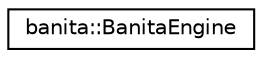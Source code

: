 digraph "Graphical Class Hierarchy"
{
 // LATEX_PDF_SIZE
  edge [fontname="Helvetica",fontsize="10",labelfontname="Helvetica",labelfontsize="10"];
  node [fontname="Helvetica",fontsize="10",shape=record];
  rankdir="LR";
  Node0 [label="banita::BanitaEngine",height=0.2,width=0.4,color="black", fillcolor="white", style="filled",URL="$d4/d9c/classbanita_1_1_banita_engine.html",tooltip=" "];
}
